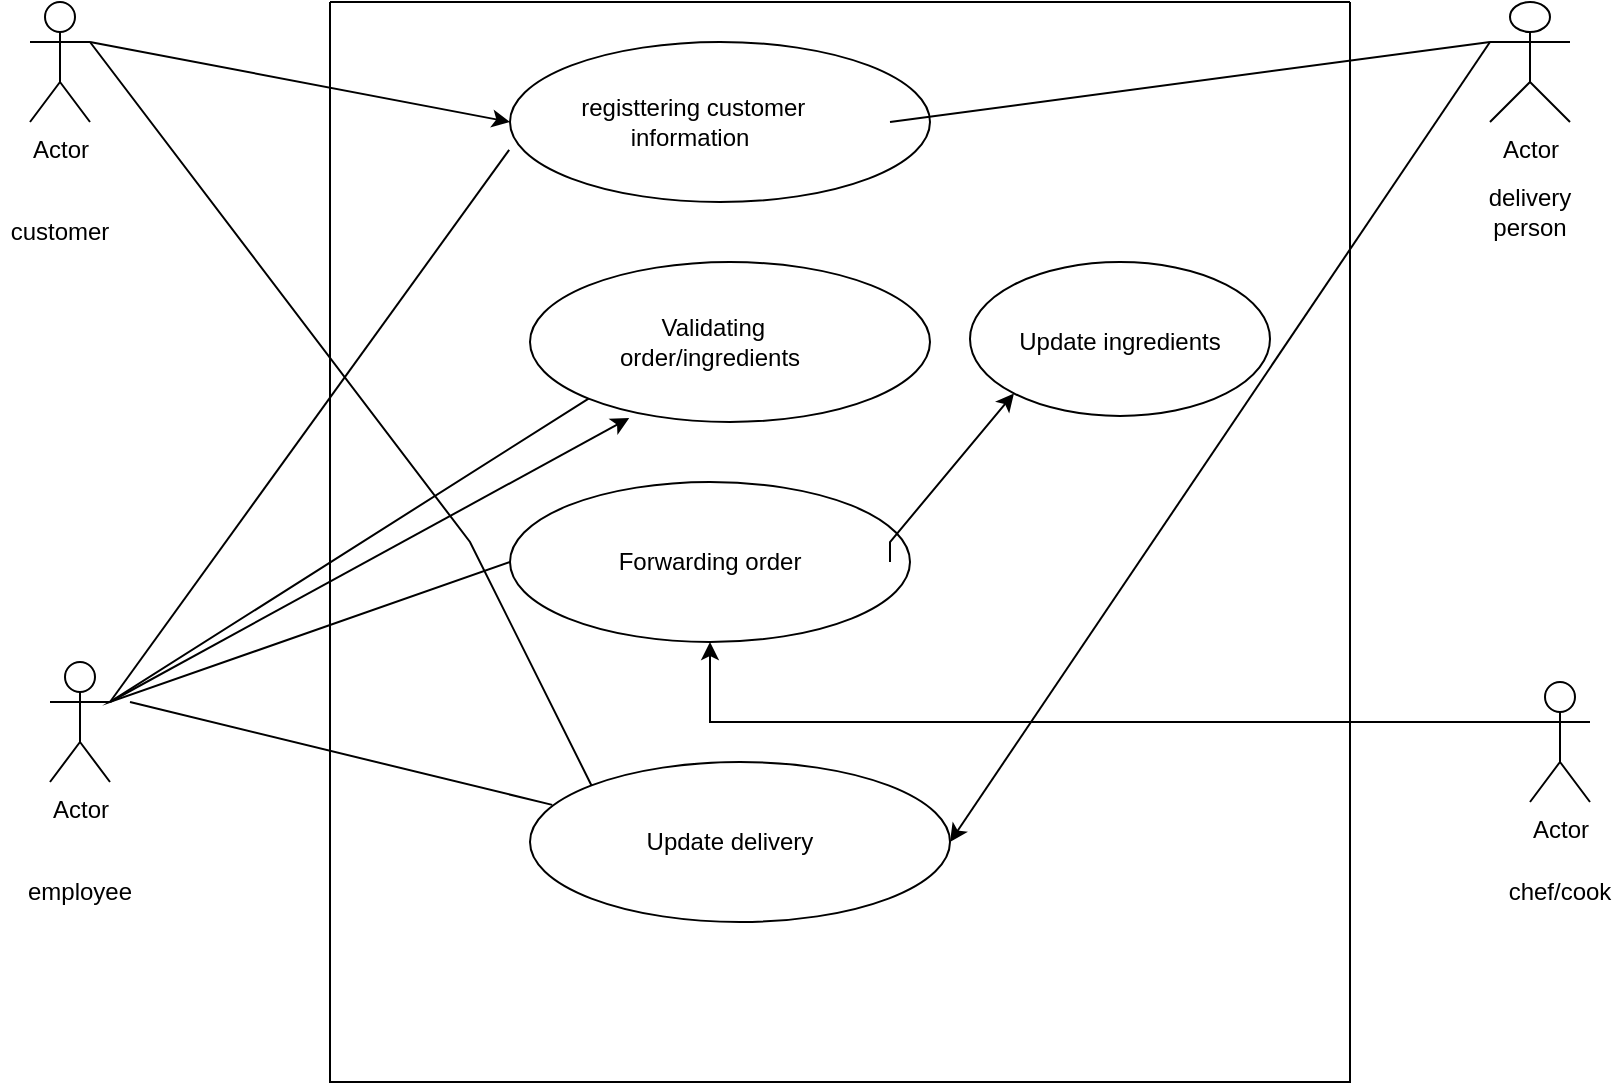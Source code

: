 <mxfile version="22.1.17" type="github" pages="4">
  <diagram name="Page-1" id="cNQc7o1E2cWI9WpQ8DWR">
    <mxGraphModel dx="786" dy="471" grid="1" gridSize="10" guides="1" tooltips="1" connect="1" arrows="1" fold="1" page="1" pageScale="1" pageWidth="850" pageHeight="1100" math="0" shadow="0">
      <root>
        <mxCell id="0" />
        <mxCell id="1" parent="0" />
        <mxCell id="DRkKu5UwzhI7FsZmvqW0-1" value="" style="swimlane;startSize=0;" parent="1" vertex="1">
          <mxGeometry x="170" y="30" width="510" height="540" as="geometry" />
        </mxCell>
        <mxCell id="DRkKu5UwzhI7FsZmvqW0-2" value="" style="ellipse;whiteSpace=wrap;html=1;" parent="DRkKu5UwzhI7FsZmvqW0-1" vertex="1">
          <mxGeometry x="90" y="20" width="210" height="80" as="geometry" />
        </mxCell>
        <mxCell id="DRkKu5UwzhI7FsZmvqW0-3" value="" style="ellipse;whiteSpace=wrap;html=1;" parent="DRkKu5UwzhI7FsZmvqW0-1" vertex="1">
          <mxGeometry x="100" y="130" width="200" height="80" as="geometry" />
        </mxCell>
        <mxCell id="DRkKu5UwzhI7FsZmvqW0-4" value="" style="ellipse;whiteSpace=wrap;html=1;" parent="DRkKu5UwzhI7FsZmvqW0-1" vertex="1">
          <mxGeometry x="90" y="240" width="200" height="80" as="geometry" />
        </mxCell>
        <mxCell id="DRkKu5UwzhI7FsZmvqW0-5" value="" style="ellipse;whiteSpace=wrap;html=1;" parent="DRkKu5UwzhI7FsZmvqW0-1" vertex="1">
          <mxGeometry x="320" y="130" width="150" height="77" as="geometry" />
        </mxCell>
        <mxCell id="DRkKu5UwzhI7FsZmvqW0-6" value="" style="ellipse;whiteSpace=wrap;html=1;" parent="DRkKu5UwzhI7FsZmvqW0-1" vertex="1">
          <mxGeometry x="100" y="380" width="210" height="80" as="geometry" />
        </mxCell>
        <mxCell id="DRkKu5UwzhI7FsZmvqW0-7" value="&amp;nbsp;registtering customer information" style="text;html=1;strokeColor=none;fillColor=none;align=center;verticalAlign=middle;whiteSpace=wrap;rounded=0;" parent="DRkKu5UwzhI7FsZmvqW0-1" vertex="1">
          <mxGeometry x="100" y="45" width="160" height="30" as="geometry" />
        </mxCell>
        <mxCell id="DRkKu5UwzhI7FsZmvqW0-8" value="&amp;nbsp;Validating order/ingredients" style="text;html=1;strokeColor=none;fillColor=none;align=center;verticalAlign=middle;whiteSpace=wrap;rounded=0;" parent="DRkKu5UwzhI7FsZmvqW0-1" vertex="1">
          <mxGeometry x="115" y="155" width="150" height="30" as="geometry" />
        </mxCell>
        <mxCell id="DRkKu5UwzhI7FsZmvqW0-9" value="Forwarding order" style="text;html=1;strokeColor=none;fillColor=none;align=center;verticalAlign=middle;whiteSpace=wrap;rounded=0;" parent="DRkKu5UwzhI7FsZmvqW0-1" vertex="1">
          <mxGeometry x="110" y="265" width="160" height="30" as="geometry" />
        </mxCell>
        <mxCell id="DRkKu5UwzhI7FsZmvqW0-10" value="Update ingredients" style="text;html=1;strokeColor=none;fillColor=none;align=center;verticalAlign=middle;whiteSpace=wrap;rounded=0;" parent="DRkKu5UwzhI7FsZmvqW0-1" vertex="1">
          <mxGeometry x="320" y="154.5" width="150" height="30" as="geometry" />
        </mxCell>
        <mxCell id="DRkKu5UwzhI7FsZmvqW0-12" value="Update delivery" style="text;html=1;strokeColor=none;fillColor=none;align=center;verticalAlign=middle;whiteSpace=wrap;rounded=0;" parent="DRkKu5UwzhI7FsZmvqW0-1" vertex="1">
          <mxGeometry x="135" y="405" width="130" height="30" as="geometry" />
        </mxCell>
        <mxCell id="5Ie6ltVPqmOEVLaMCUpy-7" value="" style="endArrow=none;html=1;rounded=0;entryX=0;entryY=0.5;entryDx=0;entryDy=0;exitX=0;exitY=1;exitDx=0;exitDy=0;" parent="DRkKu5UwzhI7FsZmvqW0-1" source="DRkKu5UwzhI7FsZmvqW0-3" target="DRkKu5UwzhI7FsZmvqW0-4" edge="1">
          <mxGeometry width="50" height="50" relative="1" as="geometry">
            <mxPoint x="80" y="270" as="sourcePoint" />
            <mxPoint x="90" y="270" as="targetPoint" />
            <Array as="points">
              <mxPoint x="-110" y="350" />
            </Array>
          </mxGeometry>
        </mxCell>
        <mxCell id="DRkKu5UwzhI7FsZmvqW0-11" value="delivery person" style="text;html=1;strokeColor=none;fillColor=none;align=center;verticalAlign=middle;whiteSpace=wrap;rounded=0;" parent="1" vertex="1">
          <mxGeometry x="740" y="120" width="60" height="30" as="geometry" />
        </mxCell>
        <mxCell id="DRkKu5UwzhI7FsZmvqW0-13" value="Actor" style="shape=umlActor;verticalLabelPosition=bottom;verticalAlign=top;html=1;outlineConnect=0;" parent="1" vertex="1">
          <mxGeometry x="20" y="30" width="30" height="60" as="geometry" />
        </mxCell>
        <mxCell id="DRkKu5UwzhI7FsZmvqW0-14" value="Actor" style="shape=umlActor;verticalLabelPosition=bottom;verticalAlign=top;html=1;outlineConnect=0;" parent="1" vertex="1">
          <mxGeometry x="750" y="30" width="40" height="60" as="geometry" />
        </mxCell>
        <mxCell id="5Ie6ltVPqmOEVLaMCUpy-5" style="edgeStyle=orthogonalEdgeStyle;rounded=0;orthogonalLoop=1;jettySize=auto;html=1;exitX=1;exitY=0.333;exitDx=0;exitDy=0;exitPerimeter=0;" parent="1" source="DRkKu5UwzhI7FsZmvqW0-15" edge="1">
          <mxGeometry relative="1" as="geometry">
            <mxPoint x="60" y="380" as="targetPoint" />
          </mxGeometry>
        </mxCell>
        <mxCell id="DRkKu5UwzhI7FsZmvqW0-15" value="Actor" style="shape=umlActor;verticalLabelPosition=bottom;verticalAlign=top;html=1;outlineConnect=0;" parent="1" vertex="1">
          <mxGeometry x="30" y="360" width="30" height="60" as="geometry" />
        </mxCell>
        <mxCell id="5Ie6ltVPqmOEVLaMCUpy-2" style="edgeStyle=orthogonalEdgeStyle;rounded=0;orthogonalLoop=1;jettySize=auto;html=1;exitX=0;exitY=0.333;exitDx=0;exitDy=0;exitPerimeter=0;" parent="1" source="DRkKu5UwzhI7FsZmvqW0-16" target="DRkKu5UwzhI7FsZmvqW0-4" edge="1">
          <mxGeometry relative="1" as="geometry" />
        </mxCell>
        <mxCell id="DRkKu5UwzhI7FsZmvqW0-16" value="Actor" style="shape=umlActor;verticalLabelPosition=bottom;verticalAlign=top;html=1;outlineConnect=0;" parent="1" vertex="1">
          <mxGeometry x="770" y="370" width="30" height="60" as="geometry" />
        </mxCell>
        <mxCell id="DRkKu5UwzhI7FsZmvqW0-18" value="customer" style="text;html=1;strokeColor=none;fillColor=none;align=center;verticalAlign=middle;whiteSpace=wrap;rounded=0;" parent="1" vertex="1">
          <mxGeometry x="5" y="130" width="60" height="30" as="geometry" />
        </mxCell>
        <mxCell id="DRkKu5UwzhI7FsZmvqW0-19" value="employee" style="text;html=1;strokeColor=none;fillColor=none;align=center;verticalAlign=middle;whiteSpace=wrap;rounded=0;" parent="1" vertex="1">
          <mxGeometry x="15" y="460" width="60" height="30" as="geometry" />
        </mxCell>
        <mxCell id="DRkKu5UwzhI7FsZmvqW0-20" value="chef/cook" style="text;html=1;strokeColor=none;fillColor=none;align=center;verticalAlign=middle;whiteSpace=wrap;rounded=0;" parent="1" vertex="1">
          <mxGeometry x="755" y="460" width="60" height="30" as="geometry" />
        </mxCell>
        <mxCell id="DRkKu5UwzhI7FsZmvqW0-26" value="" style="endArrow=classic;html=1;rounded=0;entryX=0;entryY=1;entryDx=0;entryDy=0;" parent="1" target="DRkKu5UwzhI7FsZmvqW0-5" edge="1">
          <mxGeometry width="50" height="50" relative="1" as="geometry">
            <mxPoint x="450" y="310" as="sourcePoint" />
            <mxPoint x="500" y="260" as="targetPoint" />
            <Array as="points">
              <mxPoint x="450" y="300" />
            </Array>
          </mxGeometry>
        </mxCell>
        <mxCell id="DRkKu5UwzhI7FsZmvqW0-29" value="" style="endArrow=classic;html=1;rounded=0;exitX=1;exitY=0.333;exitDx=0;exitDy=0;exitPerimeter=0;entryX=0;entryY=0.5;entryDx=0;entryDy=0;" parent="1" source="DRkKu5UwzhI7FsZmvqW0-13" target="DRkKu5UwzhI7FsZmvqW0-2" edge="1">
          <mxGeometry width="50" height="50" relative="1" as="geometry">
            <mxPoint x="450" y="310" as="sourcePoint" />
            <mxPoint x="500" y="260" as="targetPoint" />
          </mxGeometry>
        </mxCell>
        <mxCell id="DRkKu5UwzhI7FsZmvqW0-31" value="" style="endArrow=none;html=1;rounded=0;entryX=-0.002;entryY=0.674;entryDx=0;entryDy=0;entryPerimeter=0;" parent="1" target="DRkKu5UwzhI7FsZmvqW0-2" edge="1">
          <mxGeometry width="50" height="50" relative="1" as="geometry">
            <mxPoint x="60" y="380" as="sourcePoint" />
            <mxPoint x="500" y="260" as="targetPoint" />
          </mxGeometry>
        </mxCell>
        <mxCell id="5Ie6ltVPqmOEVLaMCUpy-8" value="" style="endArrow=classic;html=1;rounded=0;entryX=0.248;entryY=0.975;entryDx=0;entryDy=0;entryPerimeter=0;" parent="1" target="DRkKu5UwzhI7FsZmvqW0-3" edge="1">
          <mxGeometry width="50" height="50" relative="1" as="geometry">
            <mxPoint x="60" y="380" as="sourcePoint" />
            <mxPoint x="340" y="270" as="targetPoint" />
          </mxGeometry>
        </mxCell>
        <mxCell id="5Ie6ltVPqmOEVLaMCUpy-12" value="" style="endArrow=classic;html=1;rounded=0;exitX=0;exitY=0.333;exitDx=0;exitDy=0;exitPerimeter=0;entryX=1;entryY=0.5;entryDx=0;entryDy=0;" parent="1" source="DRkKu5UwzhI7FsZmvqW0-14" target="DRkKu5UwzhI7FsZmvqW0-6" edge="1">
          <mxGeometry width="50" height="50" relative="1" as="geometry">
            <mxPoint x="360" y="350" as="sourcePoint" />
            <mxPoint x="410" y="300" as="targetPoint" />
          </mxGeometry>
        </mxCell>
        <mxCell id="5Ie6ltVPqmOEVLaMCUpy-15" value="" style="endArrow=none;html=1;rounded=0;entryX=0;entryY=0;entryDx=0;entryDy=0;" parent="1" target="DRkKu5UwzhI7FsZmvqW0-6" edge="1">
          <mxGeometry width="50" height="50" relative="1" as="geometry">
            <mxPoint x="50" y="50" as="sourcePoint" />
            <mxPoint x="290" y="350" as="targetPoint" />
            <Array as="points">
              <mxPoint x="240" y="300" />
            </Array>
          </mxGeometry>
        </mxCell>
        <mxCell id="5Ie6ltVPqmOEVLaMCUpy-16" value="" style="endArrow=none;html=1;rounded=0;entryX=0.053;entryY=0.268;entryDx=0;entryDy=0;entryPerimeter=0;" parent="1" target="DRkKu5UwzhI7FsZmvqW0-6" edge="1">
          <mxGeometry width="50" height="50" relative="1" as="geometry">
            <mxPoint x="70" y="380" as="sourcePoint" />
            <mxPoint x="420" y="280" as="targetPoint" />
          </mxGeometry>
        </mxCell>
        <mxCell id="5Ie6ltVPqmOEVLaMCUpy-18" value="" style="endArrow=none;html=1;rounded=0;" parent="1" edge="1">
          <mxGeometry width="50" height="50" relative="1" as="geometry">
            <mxPoint x="450" y="90" as="sourcePoint" />
            <mxPoint x="750" y="50" as="targetPoint" />
          </mxGeometry>
        </mxCell>
      </root>
    </mxGraphModel>
  </diagram>
  <diagram id="HqV-jibO_heSE3Om_2qh" name="Page-2">
    <mxGraphModel dx="1123" dy="673" grid="1" gridSize="10" guides="1" tooltips="1" connect="1" arrows="1" fold="1" page="1" pageScale="1" pageWidth="850" pageHeight="1100" math="0" shadow="0">
      <root>
        <mxCell id="0" />
        <mxCell id="1" parent="0" />
        <mxCell id="csCXx3PZ7zAAMiBS49Ws-1" value="" style="ellipse;whiteSpace=wrap;html=1;" parent="1" vertex="1">
          <mxGeometry x="310" y="170" width="170" height="80" as="geometry" />
        </mxCell>
        <mxCell id="csCXx3PZ7zAAMiBS49Ws-2" value="" style="ellipse;whiteSpace=wrap;html=1;" parent="1" vertex="1">
          <mxGeometry x="425" y="60" width="115" height="80" as="geometry" />
        </mxCell>
        <mxCell id="csCXx3PZ7zAAMiBS49Ws-3" value="" style="ellipse;whiteSpace=wrap;html=1;" parent="1" vertex="1">
          <mxGeometry x="310" y="290" width="190" height="80" as="geometry" />
        </mxCell>
        <mxCell id="csCXx3PZ7zAAMiBS49Ws-4" value="" style="ellipse;whiteSpace=wrap;html=1;" parent="1" vertex="1">
          <mxGeometry x="320" y="400" width="190" height="90" as="geometry" />
        </mxCell>
        <mxCell id="csCXx3PZ7zAAMiBS49Ws-7" value="" style="whiteSpace=wrap;html=1;aspect=fixed;" parent="1" vertex="1">
          <mxGeometry x="440" y="430" as="geometry" />
        </mxCell>
        <mxCell id="csCXx3PZ7zAAMiBS49Ws-9" value="order placement system" style="text;html=1;strokeColor=none;fillColor=none;align=center;verticalAlign=middle;whiteSpace=wrap;rounded=0;" parent="1" vertex="1">
          <mxGeometry x="330" y="200" width="130" height="30" as="geometry" />
        </mxCell>
        <mxCell id="csCXx3PZ7zAAMiBS49Ws-10" value="log in/sign in app" style="text;html=1;strokeColor=none;fillColor=none;align=center;verticalAlign=middle;whiteSpace=wrap;rounded=0;" parent="1" vertex="1">
          <mxGeometry x="430" y="85" width="100" height="30" as="geometry" />
        </mxCell>
        <mxCell id="csCXx3PZ7zAAMiBS49Ws-11" style="edgeStyle=orthogonalEdgeStyle;rounded=0;orthogonalLoop=1;jettySize=auto;html=1;exitX=1;exitY=0;exitDx=0;exitDy=0;entryX=0.414;entryY=0.992;entryDx=0;entryDy=0;entryPerimeter=0;" parent="1" source="csCXx3PZ7zAAMiBS49Ws-1" target="csCXx3PZ7zAAMiBS49Ws-2" edge="1">
          <mxGeometry relative="1" as="geometry" />
        </mxCell>
        <mxCell id="csCXx3PZ7zAAMiBS49Ws-13" value="time stamp for order placed" style="text;html=1;strokeColor=none;fillColor=none;align=center;verticalAlign=middle;whiteSpace=wrap;rounded=0;" parent="1" vertex="1">
          <mxGeometry x="345" y="430" width="140" height="30" as="geometry" />
        </mxCell>
        <mxCell id="csCXx3PZ7zAAMiBS49Ws-15" value="" style="ellipse;whiteSpace=wrap;html=1;" parent="1" vertex="1">
          <mxGeometry x="305" y="580" width="200" height="80" as="geometry" />
        </mxCell>
        <mxCell id="csCXx3PZ7zAAMiBS49Ws-16" value="payment" style="text;html=1;strokeColor=none;fillColor=none;align=center;verticalAlign=middle;whiteSpace=wrap;rounded=0;" parent="1" vertex="1">
          <mxGeometry x="350" y="607.5" width="110" height="25" as="geometry" />
        </mxCell>
        <mxCell id="csCXx3PZ7zAAMiBS49Ws-17" value="Actor" style="shape=umlActor;verticalLabelPosition=bottom;verticalAlign=top;html=1;outlineConnect=0;" parent="1" vertex="1">
          <mxGeometry x="740" y="320" width="30" height="60" as="geometry" />
        </mxCell>
        <mxCell id="csCXx3PZ7zAAMiBS49Ws-19" value="Actor" style="shape=umlActor;verticalLabelPosition=bottom;verticalAlign=top;html=1;outlineConnect=0;" parent="1" vertex="1">
          <mxGeometry x="30" y="85" width="40" height="60" as="geometry" />
        </mxCell>
        <mxCell id="h1RALco0iQRhLlhwGJZH-1" value="" style="endArrow=none;html=1;rounded=0;" edge="1" parent="1">
          <mxGeometry width="50" height="50" relative="1" as="geometry">
            <mxPoint x="200" y="40" as="sourcePoint" />
            <mxPoint x="600" y="40" as="targetPoint" />
            <Array as="points" />
          </mxGeometry>
        </mxCell>
        <mxCell id="h1RALco0iQRhLlhwGJZH-2" value="" style="endArrow=none;html=1;rounded=0;" edge="1" parent="1">
          <mxGeometry width="50" height="50" relative="1" as="geometry">
            <mxPoint x="200" y="680" as="sourcePoint" />
            <mxPoint x="200" y="40" as="targetPoint" />
            <Array as="points">
              <mxPoint x="200" y="370" />
            </Array>
          </mxGeometry>
        </mxCell>
        <mxCell id="h1RALco0iQRhLlhwGJZH-4" value="" style="endArrow=none;html=1;rounded=0;" edge="1" parent="1">
          <mxGeometry width="50" height="50" relative="1" as="geometry">
            <mxPoint x="600" y="680" as="sourcePoint" />
            <mxPoint x="600" y="40" as="targetPoint" />
          </mxGeometry>
        </mxCell>
        <mxCell id="h1RALco0iQRhLlhwGJZH-6" value="" style="endArrow=none;html=1;rounded=0;" edge="1" parent="1">
          <mxGeometry width="50" height="50" relative="1" as="geometry">
            <mxPoint x="200" y="680" as="sourcePoint" />
            <mxPoint x="600" y="680" as="targetPoint" />
          </mxGeometry>
        </mxCell>
        <mxCell id="h1RALco0iQRhLlhwGJZH-8" value="" style="endArrow=classic;html=1;rounded=0;exitX=1;exitY=0.333;exitDx=0;exitDy=0;exitPerimeter=0;" edge="1" parent="1" source="csCXx3PZ7zAAMiBS49Ws-19" target="csCXx3PZ7zAAMiBS49Ws-1">
          <mxGeometry width="50" height="50" relative="1" as="geometry">
            <mxPoint x="350" y="410" as="sourcePoint" />
            <mxPoint x="400" y="360" as="targetPoint" />
          </mxGeometry>
        </mxCell>
        <mxCell id="h1RALco0iQRhLlhwGJZH-9" value="customer" style="text;html=1;strokeColor=none;fillColor=none;align=center;verticalAlign=middle;whiteSpace=wrap;rounded=0;" vertex="1" parent="1">
          <mxGeometry x="10" y="170" width="90" height="30" as="geometry" />
        </mxCell>
        <mxCell id="h1RALco0iQRhLlhwGJZH-11" value="" style="endArrow=classic;html=1;rounded=0;exitX=1;exitY=0.333;exitDx=0;exitDy=0;exitPerimeter=0;entryX=0;entryY=0.5;entryDx=0;entryDy=0;" edge="1" parent="1" source="csCXx3PZ7zAAMiBS49Ws-19" target="csCXx3PZ7zAAMiBS49Ws-3">
          <mxGeometry width="50" height="50" relative="1" as="geometry">
            <mxPoint x="350" y="410" as="sourcePoint" />
            <mxPoint x="400" y="360" as="targetPoint" />
          </mxGeometry>
        </mxCell>
        <mxCell id="h1RALco0iQRhLlhwGJZH-12" value="chef/cook" style="text;html=1;strokeColor=none;fillColor=none;align=center;verticalAlign=middle;whiteSpace=wrap;rounded=0;" vertex="1" parent="1">
          <mxGeometry x="695" y="400" width="120" height="30" as="geometry" />
        </mxCell>
        <mxCell id="h1RALco0iQRhLlhwGJZH-13" value="Actor" style="shape=umlActor;verticalLabelPosition=bottom;verticalAlign=top;html=1;outlineConnect=0;" vertex="1" parent="1">
          <mxGeometry x="40" y="520" width="30" height="60" as="geometry" />
        </mxCell>
        <mxCell id="h1RALco0iQRhLlhwGJZH-14" value="employee" style="text;html=1;strokeColor=none;fillColor=none;align=center;verticalAlign=middle;whiteSpace=wrap;rounded=0;" vertex="1" parent="1">
          <mxGeometry y="600" width="110" height="30" as="geometry" />
        </mxCell>
        <mxCell id="h1RALco0iQRhLlhwGJZH-17" value="" style="endArrow=none;html=1;rounded=0;exitX=1;exitY=0.333;exitDx=0;exitDy=0;exitPerimeter=0;entryX=0;entryY=1;entryDx=0;entryDy=0;" edge="1" parent="1" source="h1RALco0iQRhLlhwGJZH-13" target="csCXx3PZ7zAAMiBS49Ws-3">
          <mxGeometry width="50" height="50" relative="1" as="geometry">
            <mxPoint x="350" y="420" as="sourcePoint" />
            <mxPoint x="340" y="400" as="targetPoint" />
          </mxGeometry>
        </mxCell>
        <mxCell id="h1RALco0iQRhLlhwGJZH-19" value="" style="endArrow=classic;html=1;rounded=0;exitX=1;exitY=0.333;exitDx=0;exitDy=0;exitPerimeter=0;entryX=0.066;entryY=0.813;entryDx=0;entryDy=0;entryPerimeter=0;" edge="1" parent="1" source="h1RALco0iQRhLlhwGJZH-13" target="csCXx3PZ7zAAMiBS49Ws-4">
          <mxGeometry width="50" height="50" relative="1" as="geometry">
            <mxPoint x="70" y="540" as="sourcePoint" />
            <mxPoint x="240" y="490" as="targetPoint" />
            <Array as="points">
              <mxPoint x="250" y="540" />
            </Array>
          </mxGeometry>
        </mxCell>
        <mxCell id="csCXx3PZ7zAAMiBS49Ws-12" value="order customization" style="text;html=1;strokeColor=none;fillColor=none;align=center;verticalAlign=middle;whiteSpace=wrap;rounded=0;" parent="1" vertex="1">
          <mxGeometry x="345" y="320" width="130" height="30" as="geometry" />
        </mxCell>
        <mxCell id="h1RALco0iQRhLlhwGJZH-20" value="" style="endArrow=none;html=1;rounded=0;entryX=0;entryY=0.5;entryDx=0;entryDy=0;" edge="1" parent="1" target="csCXx3PZ7zAAMiBS49Ws-4">
          <mxGeometry width="50" height="50" relative="1" as="geometry">
            <mxPoint x="80" y="120" as="sourcePoint" />
            <mxPoint x="300" y="430" as="targetPoint" />
          </mxGeometry>
        </mxCell>
        <mxCell id="h1RALco0iQRhLlhwGJZH-21" value="" style="ellipse;whiteSpace=wrap;html=1;" vertex="1" parent="1">
          <mxGeometry x="390" y="500" width="180" height="80" as="geometry" />
        </mxCell>
        <mxCell id="h1RALco0iQRhLlhwGJZH-24" value="time stamp fotr odered out" style="text;html=1;strokeColor=none;fillColor=none;align=center;verticalAlign=middle;whiteSpace=wrap;rounded=0;" vertex="1" parent="1">
          <mxGeometry x="430" y="525" width="120" height="30" as="geometry" />
        </mxCell>
        <mxCell id="h1RALco0iQRhLlhwGJZH-25" value="" style="endArrow=none;html=1;rounded=0;entryX=0;entryY=0.333;entryDx=0;entryDy=0;entryPerimeter=0;" edge="1" parent="1" source="csCXx3PZ7zAAMiBS49Ws-3" target="csCXx3PZ7zAAMiBS49Ws-17">
          <mxGeometry width="50" height="50" relative="1" as="geometry">
            <mxPoint x="350" y="420" as="sourcePoint" />
            <mxPoint x="400" y="370" as="targetPoint" />
          </mxGeometry>
        </mxCell>
        <mxCell id="h1RALco0iQRhLlhwGJZH-26" value="" style="endArrow=classic;html=1;rounded=0;" edge="1" parent="1" target="h1RALco0iQRhLlhwGJZH-21">
          <mxGeometry width="50" height="50" relative="1" as="geometry">
            <mxPoint x="740" y="340" as="sourcePoint" />
            <mxPoint x="400" y="370" as="targetPoint" />
          </mxGeometry>
        </mxCell>
        <mxCell id="h1RALco0iQRhLlhwGJZH-27" value="" style="endArrow=classic;html=1;rounded=0;exitX=1;exitY=0.333;exitDx=0;exitDy=0;exitPerimeter=0;entryX=0;entryY=0;entryDx=0;entryDy=0;" edge="1" parent="1" source="csCXx3PZ7zAAMiBS49Ws-19" target="csCXx3PZ7zAAMiBS49Ws-15">
          <mxGeometry width="50" height="50" relative="1" as="geometry">
            <mxPoint x="350" y="420" as="sourcePoint" />
            <mxPoint x="400" y="370" as="targetPoint" />
          </mxGeometry>
        </mxCell>
        <mxCell id="h1RALco0iQRhLlhwGJZH-29" value="" style="endArrow=none;html=1;rounded=0;entryX=0;entryY=0.5;entryDx=0;entryDy=0;" edge="1" parent="1" target="csCXx3PZ7zAAMiBS49Ws-15">
          <mxGeometry width="50" height="50" relative="1" as="geometry">
            <mxPoint x="80" y="540" as="sourcePoint" />
            <mxPoint x="400" y="370" as="targetPoint" />
          </mxGeometry>
        </mxCell>
        <mxCell id="h1RALco0iQRhLlhwGJZH-31" value="Spicy laphing and keema corner" style="text;html=1;strokeColor=none;fillColor=none;align=center;verticalAlign=middle;whiteSpace=wrap;rounded=0;" vertex="1" parent="1">
          <mxGeometry x="320" y="730" width="180" height="30" as="geometry" />
        </mxCell>
      </root>
    </mxGraphModel>
  </diagram>
  <diagram id="dly3tOuy_jvbepZWqNOp" name="Page-3">
    <mxGraphModel dx="1209" dy="725" grid="1" gridSize="10" guides="1" tooltips="1" connect="1" arrows="1" fold="1" page="1" pageScale="1" pageWidth="850" pageHeight="1100" math="0" shadow="0">
      <root>
        <mxCell id="0" />
        <mxCell id="1" parent="0" />
        <mxCell id="_M0Y-ldIPqWsVz6qi3fV-6" value="" style="whiteSpace=wrap;html=1;aspect=fixed;" vertex="1" parent="1">
          <mxGeometry x="40" y="90" width="740" height="740" as="geometry" />
        </mxCell>
        <mxCell id="6QjCzMOpTouMiCQVEsVp-1" value="" style="ellipse;whiteSpace=wrap;html=1;" vertex="1" parent="1">
          <mxGeometry x="280" y="100" width="270" height="80" as="geometry" />
        </mxCell>
        <mxCell id="mJb9sySLVyOarC_zPBXS-2" value="" style="ellipse;whiteSpace=wrap;html=1;" vertex="1" parent="1">
          <mxGeometry x="280" y="200" width="270" height="80" as="geometry" />
        </mxCell>
        <mxCell id="mJb9sySLVyOarC_zPBXS-3" value="" style="ellipse;whiteSpace=wrap;html=1;" vertex="1" parent="1">
          <mxGeometry x="290" y="300" width="240" height="80" as="geometry" />
        </mxCell>
        <mxCell id="mJb9sySLVyOarC_zPBXS-4" value="" style="ellipse;whiteSpace=wrap;html=1;" vertex="1" parent="1">
          <mxGeometry x="300" y="400" width="220" height="80" as="geometry" />
        </mxCell>
        <mxCell id="mJb9sySLVyOarC_zPBXS-6" value="" style="ellipse;whiteSpace=wrap;html=1;" vertex="1" parent="1">
          <mxGeometry x="340" y="510" width="190" height="80" as="geometry" />
        </mxCell>
        <mxCell id="mJb9sySLVyOarC_zPBXS-7" value="" style="ellipse;whiteSpace=wrap;html=1;" vertex="1" parent="1">
          <mxGeometry x="332.5" y="630" width="205" height="80" as="geometry" />
        </mxCell>
        <mxCell id="mJb9sySLVyOarC_zPBXS-8" value="" style="ellipse;whiteSpace=wrap;html=1;" vertex="1" parent="1">
          <mxGeometry x="340" y="730" width="190" height="80" as="geometry" />
        </mxCell>
        <mxCell id="mJb9sySLVyOarC_zPBXS-10" value="forward patient information" style="text;html=1;strokeColor=none;fillColor=none;align=center;verticalAlign=middle;whiteSpace=wrap;rounded=0;" vertex="1" parent="1">
          <mxGeometry x="320" y="225" width="180" height="30" as="geometry" />
        </mxCell>
        <mxCell id="mJb9sySLVyOarC_zPBXS-11" style="edgeStyle=orthogonalEdgeStyle;rounded=0;orthogonalLoop=1;jettySize=auto;html=1;exitX=0.5;exitY=1;exitDx=0;exitDy=0;" edge="1" parent="1">
          <mxGeometry relative="1" as="geometry">
            <mxPoint x="405.0" y="160" as="sourcePoint" />
            <mxPoint x="405.0" y="160" as="targetPoint" />
          </mxGeometry>
        </mxCell>
        <mxCell id="mJb9sySLVyOarC_zPBXS-12" value="registering patients personal information" style="text;html=1;strokeColor=none;fillColor=none;align=center;verticalAlign=middle;whiteSpace=wrap;rounded=0;" vertex="1" parent="1">
          <mxGeometry x="325" y="125" width="170" height="25" as="geometry" />
        </mxCell>
        <mxCell id="mJb9sySLVyOarC_zPBXS-13" value="diagnosing and treating patients" style="text;html=1;strokeColor=none;fillColor=none;align=center;verticalAlign=middle;whiteSpace=wrap;rounded=0;" vertex="1" parent="1">
          <mxGeometry x="310" y="320" width="190" height="40" as="geometry" />
        </mxCell>
        <mxCell id="mJb9sySLVyOarC_zPBXS-14" value="Text" style="text;html=1;strokeColor=none;fillColor=none;align=center;verticalAlign=middle;whiteSpace=wrap;rounded=0;" vertex="1" parent="1">
          <mxGeometry x="380" y="425" width="60" height="30" as="geometry" />
        </mxCell>
      </root>
    </mxGraphModel>
  </diagram>
  <diagram id="5DigjcoZf50v3mlmzVwx" name="Page-4">
    <mxGraphModel dx="786" dy="471" grid="1" gridSize="10" guides="1" tooltips="1" connect="1" arrows="1" fold="1" page="1" pageScale="1" pageWidth="850" pageHeight="1100" math="0" shadow="0">
      <root>
        <mxCell id="0" />
        <mxCell id="1" parent="0" />
        <mxCell id="hjJr5Ju-VA4UKFcvlI2g-16" value="customer" style="shape=table;startSize=30;container=1;collapsible=1;childLayout=tableLayout;fixedRows=1;rowLines=0;fontStyle=1;align=center;resizeLast=1;html=1;" parent="1" vertex="1">
          <mxGeometry x="85" y="120" width="180" height="150" as="geometry" />
        </mxCell>
        <mxCell id="hjJr5Ju-VA4UKFcvlI2g-17" value="" style="shape=tableRow;horizontal=0;startSize=0;swimlaneHead=0;swimlaneBody=0;fillColor=none;collapsible=0;dropTarget=0;points=[[0,0.5],[1,0.5]];portConstraint=eastwest;top=0;left=0;right=0;bottom=1;" parent="hjJr5Ju-VA4UKFcvlI2g-16" vertex="1">
          <mxGeometry y="30" width="180" height="30" as="geometry" />
        </mxCell>
        <mxCell id="hjJr5Ju-VA4UKFcvlI2g-18" value="&amp;nbsp;pk" style="shape=partialRectangle;connectable=0;fillColor=none;top=0;left=0;bottom=0;right=0;fontStyle=1;overflow=hidden;whiteSpace=wrap;html=1;" parent="hjJr5Ju-VA4UKFcvlI2g-17" vertex="1">
          <mxGeometry width="30" height="30" as="geometry">
            <mxRectangle width="30" height="30" as="alternateBounds" />
          </mxGeometry>
        </mxCell>
        <mxCell id="hjJr5Ju-VA4UKFcvlI2g-19" value="&amp;nbsp;Cid" style="shape=partialRectangle;connectable=0;fillColor=none;top=0;left=0;bottom=0;right=0;align=left;spacingLeft=6;fontStyle=5;overflow=hidden;whiteSpace=wrap;html=1;" parent="hjJr5Ju-VA4UKFcvlI2g-17" vertex="1">
          <mxGeometry x="30" width="150" height="30" as="geometry">
            <mxRectangle width="150" height="30" as="alternateBounds" />
          </mxGeometry>
        </mxCell>
        <mxCell id="hjJr5Ju-VA4UKFcvlI2g-20" value="" style="shape=tableRow;horizontal=0;startSize=0;swimlaneHead=0;swimlaneBody=0;fillColor=none;collapsible=0;dropTarget=0;points=[[0,0.5],[1,0.5]];portConstraint=eastwest;top=0;left=0;right=0;bottom=0;" parent="hjJr5Ju-VA4UKFcvlI2g-16" vertex="1">
          <mxGeometry y="60" width="180" height="30" as="geometry" />
        </mxCell>
        <mxCell id="hjJr5Ju-VA4UKFcvlI2g-21" value="1" style="shape=partialRectangle;connectable=0;fillColor=none;top=0;left=0;bottom=0;right=0;editable=1;overflow=hidden;whiteSpace=wrap;html=1;" parent="hjJr5Ju-VA4UKFcvlI2g-20" vertex="1">
          <mxGeometry width="30" height="30" as="geometry">
            <mxRectangle width="30" height="30" as="alternateBounds" />
          </mxGeometry>
        </mxCell>
        <mxCell id="hjJr5Ju-VA4UKFcvlI2g-22" value="name" style="shape=partialRectangle;connectable=0;fillColor=none;top=0;left=0;bottom=0;right=0;align=left;spacingLeft=6;overflow=hidden;whiteSpace=wrap;html=1;" parent="hjJr5Ju-VA4UKFcvlI2g-20" vertex="1">
          <mxGeometry x="30" width="150" height="30" as="geometry">
            <mxRectangle width="150" height="30" as="alternateBounds" />
          </mxGeometry>
        </mxCell>
        <mxCell id="hjJr5Ju-VA4UKFcvlI2g-23" value="" style="shape=tableRow;horizontal=0;startSize=0;swimlaneHead=0;swimlaneBody=0;fillColor=none;collapsible=0;dropTarget=0;points=[[0,0.5],[1,0.5]];portConstraint=eastwest;top=0;left=0;right=0;bottom=0;" parent="hjJr5Ju-VA4UKFcvlI2g-16" vertex="1">
          <mxGeometry y="90" width="180" height="30" as="geometry" />
        </mxCell>
        <mxCell id="hjJr5Ju-VA4UKFcvlI2g-24" value="2" style="shape=partialRectangle;connectable=0;fillColor=none;top=0;left=0;bottom=0;right=0;editable=1;overflow=hidden;whiteSpace=wrap;html=1;" parent="hjJr5Ju-VA4UKFcvlI2g-23" vertex="1">
          <mxGeometry width="30" height="30" as="geometry">
            <mxRectangle width="30" height="30" as="alternateBounds" />
          </mxGeometry>
        </mxCell>
        <mxCell id="hjJr5Ju-VA4UKFcvlI2g-25" value="" style="shape=partialRectangle;connectable=0;fillColor=none;top=0;left=0;bottom=0;right=0;align=left;spacingLeft=6;overflow=hidden;whiteSpace=wrap;html=1;" parent="hjJr5Ju-VA4UKFcvlI2g-23" vertex="1">
          <mxGeometry x="30" width="150" height="30" as="geometry">
            <mxRectangle width="150" height="30" as="alternateBounds" />
          </mxGeometry>
        </mxCell>
        <mxCell id="hjJr5Ju-VA4UKFcvlI2g-26" value="" style="shape=tableRow;horizontal=0;startSize=0;swimlaneHead=0;swimlaneBody=0;fillColor=none;collapsible=0;dropTarget=0;points=[[0,0.5],[1,0.5]];portConstraint=eastwest;top=0;left=0;right=0;bottom=0;" parent="hjJr5Ju-VA4UKFcvlI2g-16" vertex="1">
          <mxGeometry y="120" width="180" height="30" as="geometry" />
        </mxCell>
        <mxCell id="hjJr5Ju-VA4UKFcvlI2g-27" value="3" style="shape=partialRectangle;connectable=0;fillColor=none;top=0;left=0;bottom=0;right=0;editable=1;overflow=hidden;whiteSpace=wrap;html=1;" parent="hjJr5Ju-VA4UKFcvlI2g-26" vertex="1">
          <mxGeometry width="30" height="30" as="geometry">
            <mxRectangle width="30" height="30" as="alternateBounds" />
          </mxGeometry>
        </mxCell>
        <mxCell id="hjJr5Ju-VA4UKFcvlI2g-28" value="" style="shape=partialRectangle;connectable=0;fillColor=none;top=0;left=0;bottom=0;right=0;align=left;spacingLeft=6;overflow=hidden;whiteSpace=wrap;html=1;" parent="hjJr5Ju-VA4UKFcvlI2g-26" vertex="1">
          <mxGeometry x="30" width="150" height="30" as="geometry">
            <mxRectangle width="150" height="30" as="alternateBounds" />
          </mxGeometry>
        </mxCell>
        <mxCell id="hjJr5Ju-VA4UKFcvlI2g-42" value="product" style="shape=table;startSize=30;container=1;collapsible=1;childLayout=tableLayout;fixedRows=1;rowLines=0;fontStyle=1;align=center;resizeLast=1;html=1;" parent="1" vertex="1">
          <mxGeometry x="560" y="110" width="180" height="170" as="geometry" />
        </mxCell>
        <mxCell id="hjJr5Ju-VA4UKFcvlI2g-43" value="" style="shape=tableRow;horizontal=0;startSize=0;swimlaneHead=0;swimlaneBody=0;fillColor=none;collapsible=0;dropTarget=0;points=[[0,0.5],[1,0.5]];portConstraint=eastwest;top=0;left=0;right=0;bottom=1;" parent="hjJr5Ju-VA4UKFcvlI2g-42" vertex="1">
          <mxGeometry y="30" width="180" height="30" as="geometry" />
        </mxCell>
        <mxCell id="hjJr5Ju-VA4UKFcvlI2g-44" value="&amp;nbsp;pk" style="shape=partialRectangle;connectable=0;fillColor=none;top=0;left=0;bottom=0;right=0;fontStyle=1;overflow=hidden;whiteSpace=wrap;html=1;" parent="hjJr5Ju-VA4UKFcvlI2g-43" vertex="1">
          <mxGeometry width="30" height="30" as="geometry">
            <mxRectangle width="30" height="30" as="alternateBounds" />
          </mxGeometry>
        </mxCell>
        <mxCell id="hjJr5Ju-VA4UKFcvlI2g-45" value="&amp;nbsp;pID" style="shape=partialRectangle;connectable=0;fillColor=none;top=0;left=0;bottom=0;right=0;align=left;spacingLeft=6;fontStyle=5;overflow=hidden;whiteSpace=wrap;html=1;" parent="hjJr5Ju-VA4UKFcvlI2g-43" vertex="1">
          <mxGeometry x="30" width="150" height="30" as="geometry">
            <mxRectangle width="150" height="30" as="alternateBounds" />
          </mxGeometry>
        </mxCell>
        <mxCell id="hjJr5Ju-VA4UKFcvlI2g-46" value="" style="shape=tableRow;horizontal=0;startSize=0;swimlaneHead=0;swimlaneBody=0;fillColor=none;collapsible=0;dropTarget=0;points=[[0,0.5],[1,0.5]];portConstraint=eastwest;top=0;left=0;right=0;bottom=0;" parent="hjJr5Ju-VA4UKFcvlI2g-42" vertex="1">
          <mxGeometry y="60" width="180" height="20" as="geometry" />
        </mxCell>
        <mxCell id="hjJr5Ju-VA4UKFcvlI2g-47" value="&amp;nbsp;" style="shape=partialRectangle;connectable=0;fillColor=none;top=0;left=0;bottom=0;right=0;editable=1;overflow=hidden;whiteSpace=wrap;html=1;" parent="hjJr5Ju-VA4UKFcvlI2g-46" vertex="1">
          <mxGeometry width="30" height="20" as="geometry">
            <mxRectangle width="30" height="20" as="alternateBounds" />
          </mxGeometry>
        </mxCell>
        <mxCell id="hjJr5Ju-VA4UKFcvlI2g-48" value="&lt;table&gt;&lt;tbody&gt;&lt;tr&gt;&lt;td&gt;&lt;br&gt;&lt;/td&gt;&lt;td&gt;&lt;br&gt;&lt;/td&gt;&lt;td&gt;&lt;br&gt;&lt;/td&gt;&lt;/tr&gt;&lt;tr&gt;&lt;td&gt;&lt;br&gt;&lt;/td&gt;&lt;td&gt;&lt;br&gt;&lt;/td&gt;&lt;td&gt;&lt;br&gt;&lt;/td&gt;&lt;/tr&gt;&lt;tr&gt;&lt;td&gt;&lt;br&gt;&lt;/td&gt;&lt;td&gt;&lt;br&gt;&lt;/td&gt;&lt;td&gt;&lt;br&gt;&lt;/td&gt;&lt;/tr&gt;&lt;/tbody&gt;&lt;/table&gt;" style="shape=partialRectangle;connectable=0;fillColor=none;top=0;left=0;bottom=0;right=0;align=left;spacingLeft=6;overflow=hidden;whiteSpace=wrap;html=1;" parent="hjJr5Ju-VA4UKFcvlI2g-46" vertex="1">
          <mxGeometry x="30" width="150" height="20" as="geometry">
            <mxRectangle width="150" height="20" as="alternateBounds" />
          </mxGeometry>
        </mxCell>
        <mxCell id="hjJr5Ju-VA4UKFcvlI2g-49" value="" style="shape=tableRow;horizontal=0;startSize=0;swimlaneHead=0;swimlaneBody=0;fillColor=none;collapsible=0;dropTarget=0;points=[[0,0.5],[1,0.5]];portConstraint=eastwest;top=0;left=0;right=0;bottom=0;" parent="hjJr5Ju-VA4UKFcvlI2g-42" vertex="1">
          <mxGeometry y="80" width="180" height="30" as="geometry" />
        </mxCell>
        <mxCell id="hjJr5Ju-VA4UKFcvlI2g-50" value="&amp;nbsp;" style="shape=partialRectangle;connectable=0;fillColor=none;top=0;left=0;bottom=0;right=0;editable=1;overflow=hidden;whiteSpace=wrap;html=1;" parent="hjJr5Ju-VA4UKFcvlI2g-49" vertex="1">
          <mxGeometry width="30" height="30" as="geometry">
            <mxRectangle width="30" height="30" as="alternateBounds" />
          </mxGeometry>
        </mxCell>
        <mxCell id="hjJr5Ju-VA4UKFcvlI2g-51" value="product" style="shape=partialRectangle;connectable=0;fillColor=none;top=0;left=0;bottom=0;right=0;align=left;spacingLeft=6;overflow=hidden;whiteSpace=wrap;html=1;" parent="hjJr5Ju-VA4UKFcvlI2g-49" vertex="1">
          <mxGeometry x="30" width="150" height="30" as="geometry">
            <mxRectangle width="150" height="30" as="alternateBounds" />
          </mxGeometry>
        </mxCell>
        <mxCell id="hjJr5Ju-VA4UKFcvlI2g-52" value="" style="shape=tableRow;horizontal=0;startSize=0;swimlaneHead=0;swimlaneBody=0;fillColor=none;collapsible=0;dropTarget=0;points=[[0,0.5],[1,0.5]];portConstraint=eastwest;top=0;left=0;right=0;bottom=0;" parent="hjJr5Ju-VA4UKFcvlI2g-42" vertex="1">
          <mxGeometry y="110" width="180" height="30" as="geometry" />
        </mxCell>
        <mxCell id="hjJr5Ju-VA4UKFcvlI2g-53" value="&amp;nbsp;" style="shape=partialRectangle;connectable=0;fillColor=none;top=0;left=0;bottom=0;right=0;editable=1;overflow=hidden;whiteSpace=wrap;html=1;" parent="hjJr5Ju-VA4UKFcvlI2g-52" vertex="1">
          <mxGeometry width="30" height="30" as="geometry">
            <mxRectangle width="30" height="30" as="alternateBounds" />
          </mxGeometry>
        </mxCell>
        <mxCell id="hjJr5Ju-VA4UKFcvlI2g-54" value="&amp;nbsp;price" style="shape=partialRectangle;connectable=0;fillColor=none;top=0;left=0;bottom=0;right=0;align=left;spacingLeft=6;overflow=hidden;whiteSpace=wrap;html=1;" parent="hjJr5Ju-VA4UKFcvlI2g-52" vertex="1">
          <mxGeometry x="30" width="150" height="30" as="geometry">
            <mxRectangle width="150" height="30" as="alternateBounds" />
          </mxGeometry>
        </mxCell>
        <mxCell id="hjJr5Ju-VA4UKFcvlI2g-80" value="" style="shape=tableRow;horizontal=0;startSize=0;swimlaneHead=0;swimlaneBody=0;fillColor=none;collapsible=0;dropTarget=0;points=[[0,0.5],[1,0.5]];portConstraint=eastwest;top=0;left=0;right=0;bottom=0;" parent="hjJr5Ju-VA4UKFcvlI2g-42" vertex="1">
          <mxGeometry y="140" width="180" height="30" as="geometry" />
        </mxCell>
        <mxCell id="hjJr5Ju-VA4UKFcvlI2g-81" value="&amp;nbsp;" style="shape=partialRectangle;connectable=0;fillColor=none;top=0;left=0;bottom=0;right=0;editable=1;overflow=hidden;whiteSpace=wrap;html=1;" parent="hjJr5Ju-VA4UKFcvlI2g-80" vertex="1">
          <mxGeometry width="30" height="30" as="geometry">
            <mxRectangle width="30" height="30" as="alternateBounds" />
          </mxGeometry>
        </mxCell>
        <mxCell id="hjJr5Ju-VA4UKFcvlI2g-82" value="&amp;nbsp;name" style="shape=partialRectangle;connectable=0;fillColor=none;top=0;left=0;bottom=0;right=0;align=left;spacingLeft=6;overflow=hidden;whiteSpace=wrap;html=1;" parent="hjJr5Ju-VA4UKFcvlI2g-80" vertex="1">
          <mxGeometry x="30" width="150" height="30" as="geometry">
            <mxRectangle width="150" height="30" as="alternateBounds" />
          </mxGeometry>
        </mxCell>
        <mxCell id="hjJr5Ju-VA4UKFcvlI2g-83" value="ORDER" style="shape=table;startSize=30;container=1;collapsible=1;childLayout=tableLayout;fixedRows=1;rowLines=0;fontStyle=1;align=center;resizeLast=1;html=1;" parent="1" vertex="1">
          <mxGeometry x="120" y="430" width="145" height="210" as="geometry" />
        </mxCell>
        <mxCell id="hjJr5Ju-VA4UKFcvlI2g-84" value="" style="shape=tableRow;horizontal=0;startSize=0;swimlaneHead=0;swimlaneBody=0;fillColor=none;collapsible=0;dropTarget=0;points=[[0,0.5],[1,0.5]];portConstraint=eastwest;top=0;left=0;right=0;bottom=1;" parent="hjJr5Ju-VA4UKFcvlI2g-83" vertex="1">
          <mxGeometry y="30" width="145" height="30" as="geometry" />
        </mxCell>
        <mxCell id="hjJr5Ju-VA4UKFcvlI2g-85" value="PK" style="shape=partialRectangle;connectable=0;fillColor=none;top=0;left=0;bottom=0;right=0;fontStyle=1;overflow=hidden;whiteSpace=wrap;html=1;" parent="hjJr5Ju-VA4UKFcvlI2g-84" vertex="1">
          <mxGeometry width="30" height="30" as="geometry">
            <mxRectangle width="30" height="30" as="alternateBounds" />
          </mxGeometry>
        </mxCell>
        <mxCell id="hjJr5Ju-VA4UKFcvlI2g-86" value="&amp;nbsp;oID" style="shape=partialRectangle;connectable=0;fillColor=none;top=0;left=0;bottom=0;right=0;align=left;spacingLeft=6;fontStyle=5;overflow=hidden;whiteSpace=wrap;html=1;" parent="hjJr5Ju-VA4UKFcvlI2g-84" vertex="1">
          <mxGeometry x="30" width="115" height="30" as="geometry">
            <mxRectangle width="115" height="30" as="alternateBounds" />
          </mxGeometry>
        </mxCell>
        <mxCell id="hjJr5Ju-VA4UKFcvlI2g-87" value="" style="shape=tableRow;horizontal=0;startSize=0;swimlaneHead=0;swimlaneBody=0;fillColor=none;collapsible=0;dropTarget=0;points=[[0,0.5],[1,0.5]];portConstraint=eastwest;top=0;left=0;right=0;bottom=0;" parent="hjJr5Ju-VA4UKFcvlI2g-83" vertex="1">
          <mxGeometry y="60" width="145" height="90" as="geometry" />
        </mxCell>
        <mxCell id="hjJr5Ju-VA4UKFcvlI2g-88" value="" style="shape=partialRectangle;connectable=0;fillColor=none;top=0;left=0;bottom=0;right=0;editable=1;overflow=hidden;whiteSpace=wrap;html=1;" parent="hjJr5Ju-VA4UKFcvlI2g-87" vertex="1">
          <mxGeometry width="30" height="90" as="geometry">
            <mxRectangle width="30" height="90" as="alternateBounds" />
          </mxGeometry>
        </mxCell>
        <mxCell id="hjJr5Ju-VA4UKFcvlI2g-89" value="FK(Cid)" style="shape=partialRectangle;connectable=0;fillColor=none;top=0;left=0;bottom=0;right=0;align=left;spacingLeft=6;overflow=hidden;whiteSpace=wrap;html=1;" parent="hjJr5Ju-VA4UKFcvlI2g-87" vertex="1">
          <mxGeometry x="30" width="115" height="90" as="geometry">
            <mxRectangle width="115" height="90" as="alternateBounds" />
          </mxGeometry>
        </mxCell>
        <mxCell id="hjJr5Ju-VA4UKFcvlI2g-90" value="" style="shape=tableRow;horizontal=0;startSize=0;swimlaneHead=0;swimlaneBody=0;fillColor=none;collapsible=0;dropTarget=0;points=[[0,0.5],[1,0.5]];portConstraint=eastwest;top=0;left=0;right=0;bottom=0;" parent="hjJr5Ju-VA4UKFcvlI2g-83" vertex="1">
          <mxGeometry y="150" width="145" height="30" as="geometry" />
        </mxCell>
        <mxCell id="hjJr5Ju-VA4UKFcvlI2g-91" value="" style="shape=partialRectangle;connectable=0;fillColor=none;top=0;left=0;bottom=0;right=0;editable=1;overflow=hidden;whiteSpace=wrap;html=1;" parent="hjJr5Ju-VA4UKFcvlI2g-90" vertex="1">
          <mxGeometry width="30" height="30" as="geometry">
            <mxRectangle width="30" height="30" as="alternateBounds" />
          </mxGeometry>
        </mxCell>
        <mxCell id="hjJr5Ju-VA4UKFcvlI2g-92" value="total cost" style="shape=partialRectangle;connectable=0;fillColor=none;top=0;left=0;bottom=0;right=0;align=left;spacingLeft=6;overflow=hidden;whiteSpace=wrap;html=1;" parent="hjJr5Ju-VA4UKFcvlI2g-90" vertex="1">
          <mxGeometry x="30" width="115" height="30" as="geometry">
            <mxRectangle width="115" height="30" as="alternateBounds" />
          </mxGeometry>
        </mxCell>
        <mxCell id="hjJr5Ju-VA4UKFcvlI2g-93" value="" style="shape=tableRow;horizontal=0;startSize=0;swimlaneHead=0;swimlaneBody=0;fillColor=none;collapsible=0;dropTarget=0;points=[[0,0.5],[1,0.5]];portConstraint=eastwest;top=0;left=0;right=0;bottom=0;" parent="hjJr5Ju-VA4UKFcvlI2g-83" vertex="1">
          <mxGeometry y="180" width="145" height="30" as="geometry" />
        </mxCell>
        <mxCell id="hjJr5Ju-VA4UKFcvlI2g-94" value="" style="shape=partialRectangle;connectable=0;fillColor=none;top=0;left=0;bottom=0;right=0;editable=1;overflow=hidden;whiteSpace=wrap;html=1;" parent="hjJr5Ju-VA4UKFcvlI2g-93" vertex="1">
          <mxGeometry width="30" height="30" as="geometry">
            <mxRectangle width="30" height="30" as="alternateBounds" />
          </mxGeometry>
        </mxCell>
        <mxCell id="hjJr5Ju-VA4UKFcvlI2g-95" value="date" style="shape=partialRectangle;connectable=0;fillColor=none;top=0;left=0;bottom=0;right=0;align=left;spacingLeft=6;overflow=hidden;whiteSpace=wrap;html=1;" parent="hjJr5Ju-VA4UKFcvlI2g-93" vertex="1">
          <mxGeometry x="30" width="115" height="30" as="geometry">
            <mxRectangle width="115" height="30" as="alternateBounds" />
          </mxGeometry>
        </mxCell>
        <mxCell id="hjJr5Ju-VA4UKFcvlI2g-96" value="Order -product" style="shape=table;startSize=30;container=1;collapsible=1;childLayout=tableLayout;fixedRows=1;rowLines=0;fontStyle=1;align=center;resizeLast=1;html=1;" parent="1" vertex="1">
          <mxGeometry x="560" y="380" width="180" height="150" as="geometry" />
        </mxCell>
        <mxCell id="hjJr5Ju-VA4UKFcvlI2g-97" value="" style="shape=tableRow;horizontal=0;startSize=0;swimlaneHead=0;swimlaneBody=0;fillColor=none;collapsible=0;dropTarget=0;points=[[0,0.5],[1,0.5]];portConstraint=eastwest;top=0;left=0;right=0;bottom=1;" parent="hjJr5Ju-VA4UKFcvlI2g-96" vertex="1">
          <mxGeometry y="30" width="180" height="30" as="geometry" />
        </mxCell>
        <mxCell id="hjJr5Ju-VA4UKFcvlI2g-98" value="PK" style="shape=partialRectangle;connectable=0;fillColor=none;top=0;left=0;bottom=0;right=0;fontStyle=1;overflow=hidden;whiteSpace=wrap;html=1;" parent="hjJr5Ju-VA4UKFcvlI2g-97" vertex="1">
          <mxGeometry width="30" height="30" as="geometry">
            <mxRectangle width="30" height="30" as="alternateBounds" />
          </mxGeometry>
        </mxCell>
        <mxCell id="hjJr5Ju-VA4UKFcvlI2g-99" value="(poID)" style="shape=partialRectangle;connectable=0;fillColor=none;top=0;left=0;bottom=0;right=0;align=left;spacingLeft=6;fontStyle=5;overflow=hidden;whiteSpace=wrap;html=1;" parent="hjJr5Ju-VA4UKFcvlI2g-97" vertex="1">
          <mxGeometry x="30" width="150" height="30" as="geometry">
            <mxRectangle width="150" height="30" as="alternateBounds" />
          </mxGeometry>
        </mxCell>
        <mxCell id="hjJr5Ju-VA4UKFcvlI2g-100" value="" style="shape=tableRow;horizontal=0;startSize=0;swimlaneHead=0;swimlaneBody=0;fillColor=none;collapsible=0;dropTarget=0;points=[[0,0.5],[1,0.5]];portConstraint=eastwest;top=0;left=0;right=0;bottom=0;" parent="hjJr5Ju-VA4UKFcvlI2g-96" vertex="1">
          <mxGeometry y="60" width="180" height="30" as="geometry" />
        </mxCell>
        <mxCell id="hjJr5Ju-VA4UKFcvlI2g-101" value="" style="shape=partialRectangle;connectable=0;fillColor=none;top=0;left=0;bottom=0;right=0;editable=1;overflow=hidden;whiteSpace=wrap;html=1;" parent="hjJr5Ju-VA4UKFcvlI2g-100" vertex="1">
          <mxGeometry width="30" height="30" as="geometry">
            <mxRectangle width="30" height="30" as="alternateBounds" />
          </mxGeometry>
        </mxCell>
        <mxCell id="hjJr5Ju-VA4UKFcvlI2g-102" value="&amp;nbsp;FK( pID.oID)" style="shape=partialRectangle;connectable=0;fillColor=none;top=0;left=0;bottom=0;right=0;align=left;spacingLeft=6;overflow=hidden;whiteSpace=wrap;html=1;" parent="hjJr5Ju-VA4UKFcvlI2g-100" vertex="1">
          <mxGeometry x="30" width="150" height="30" as="geometry">
            <mxRectangle width="150" height="30" as="alternateBounds" />
          </mxGeometry>
        </mxCell>
        <mxCell id="hjJr5Ju-VA4UKFcvlI2g-103" value="" style="shape=tableRow;horizontal=0;startSize=0;swimlaneHead=0;swimlaneBody=0;fillColor=none;collapsible=0;dropTarget=0;points=[[0,0.5],[1,0.5]];portConstraint=eastwest;top=0;left=0;right=0;bottom=0;" parent="hjJr5Ju-VA4UKFcvlI2g-96" vertex="1">
          <mxGeometry y="90" width="180" height="30" as="geometry" />
        </mxCell>
        <mxCell id="hjJr5Ju-VA4UKFcvlI2g-104" value="" style="shape=partialRectangle;connectable=0;fillColor=none;top=0;left=0;bottom=0;right=0;editable=1;overflow=hidden;whiteSpace=wrap;html=1;" parent="hjJr5Ju-VA4UKFcvlI2g-103" vertex="1">
          <mxGeometry width="30" height="30" as="geometry">
            <mxRectangle width="30" height="30" as="alternateBounds" />
          </mxGeometry>
        </mxCell>
        <mxCell id="hjJr5Ju-VA4UKFcvlI2g-105" value="&amp;nbsp;quantity" style="shape=partialRectangle;connectable=0;fillColor=none;top=0;left=0;bottom=0;right=0;align=left;spacingLeft=6;overflow=hidden;whiteSpace=wrap;html=1;" parent="hjJr5Ju-VA4UKFcvlI2g-103" vertex="1">
          <mxGeometry x="30" width="150" height="30" as="geometry">
            <mxRectangle width="150" height="30" as="alternateBounds" />
          </mxGeometry>
        </mxCell>
        <mxCell id="hjJr5Ju-VA4UKFcvlI2g-106" value="" style="shape=tableRow;horizontal=0;startSize=0;swimlaneHead=0;swimlaneBody=0;fillColor=none;collapsible=0;dropTarget=0;points=[[0,0.5],[1,0.5]];portConstraint=eastwest;top=0;left=0;right=0;bottom=0;" parent="hjJr5Ju-VA4UKFcvlI2g-96" vertex="1">
          <mxGeometry y="120" width="180" height="30" as="geometry" />
        </mxCell>
        <mxCell id="hjJr5Ju-VA4UKFcvlI2g-107" value="" style="shape=partialRectangle;connectable=0;fillColor=none;top=0;left=0;bottom=0;right=0;editable=1;overflow=hidden;whiteSpace=wrap;html=1;" parent="hjJr5Ju-VA4UKFcvlI2g-106" vertex="1">
          <mxGeometry width="30" height="30" as="geometry">
            <mxRectangle width="30" height="30" as="alternateBounds" />
          </mxGeometry>
        </mxCell>
        <mxCell id="hjJr5Ju-VA4UKFcvlI2g-108" value="Row 3" style="shape=partialRectangle;connectable=0;fillColor=none;top=0;left=0;bottom=0;right=0;align=left;spacingLeft=6;overflow=hidden;whiteSpace=wrap;html=1;" parent="hjJr5Ju-VA4UKFcvlI2g-106" vertex="1">
          <mxGeometry x="30" width="150" height="30" as="geometry">
            <mxRectangle width="150" height="30" as="alternateBounds" />
          </mxGeometry>
        </mxCell>
        <mxCell id="RhVacl8acyxjfNoc5IY8-2" value="" style="edgeStyle=entityRelationEdgeStyle;fontSize=12;html=1;endArrow=ERzeroToMany;startArrow=ERmandOne;rounded=0;entryX=0;entryY=0.5;entryDx=0;entryDy=0;exitX=0.243;exitY=0.956;exitDx=0;exitDy=0;exitPerimeter=0;" edge="1" parent="1" source="hjJr5Ju-VA4UKFcvlI2g-26">
          <mxGeometry width="100" height="100" relative="1" as="geometry">
            <mxPoint x="60" y="290" as="sourcePoint" />
            <mxPoint x="120" y="506.99" as="targetPoint" />
            <Array as="points">
              <mxPoint x="130" y="305.32" />
              <mxPoint x="100" y="345.32" />
              <mxPoint x="90" y="395.32" />
              <mxPoint x="120" y="415.32" />
              <mxPoint x="110" y="395.32" />
              <mxPoint x="100" y="421.99" />
              <mxPoint x="60" y="431.99" />
              <mxPoint x="110" y="301.99" />
              <mxPoint x="110" y="341.99" />
            </Array>
          </mxGeometry>
        </mxCell>
        <mxCell id="RhVacl8acyxjfNoc5IY8-3" value="Text" style="edgeLabel;html=1;align=center;verticalAlign=middle;resizable=0;points=[];" vertex="1" connectable="0" parent="RhVacl8acyxjfNoc5IY8-2">
          <mxGeometry x="-0.813" y="4" relative="1" as="geometry">
            <mxPoint x="10" as="offset" />
          </mxGeometry>
        </mxCell>
        <mxCell id="RhVacl8acyxjfNoc5IY8-5" value="" style="edgeStyle=entityRelationEdgeStyle;fontSize=12;html=1;endArrow=ERzeroToMany;startArrow=ERmandOne;rounded=0;entryX=0;entryY=0.5;entryDx=0;entryDy=0;" edge="1" parent="1">
          <mxGeometry width="100" height="100" relative="1" as="geometry">
            <mxPoint x="265" y="557.5" as="sourcePoint" />
            <mxPoint x="560" y="452.5" as="targetPoint" />
          </mxGeometry>
        </mxCell>
        <mxCell id="RhVacl8acyxjfNoc5IY8-10" value="can be able to put" style="text;html=1;strokeColor=none;fillColor=none;align=center;verticalAlign=middle;whiteSpace=wrap;rounded=0;" vertex="1" parent="1">
          <mxGeometry x="395" y="520" width="135" height="30" as="geometry" />
        </mxCell>
        <mxCell id="RhVacl8acyxjfNoc5IY8-11" value="is possible to put" style="text;html=1;strokeColor=none;fillColor=none;align=center;verticalAlign=middle;whiteSpace=wrap;rounded=0;rotation=0;" vertex="1" parent="1">
          <mxGeometry x="290" y="460" width="90" height="30" as="geometry" />
        </mxCell>
        <mxCell id="RhVacl8acyxjfNoc5IY8-12" value="is able to put" style="text;html=1;strokeColor=none;fillColor=none;align=center;verticalAlign=middle;whiteSpace=wrap;rounded=0;" vertex="1" parent="1">
          <mxGeometry x="170" y="340" width="80" height="30" as="geometry" />
        </mxCell>
        <mxCell id="RhVacl8acyxjfNoc5IY8-13" value="should only be placed by" style="text;html=1;strokeColor=none;fillColor=none;align=center;verticalAlign=middle;whiteSpace=wrap;rounded=0;" vertex="1" parent="1">
          <mxGeometry x="60" y="310" width="90" height="30" as="geometry" />
        </mxCell>
        <mxCell id="RhVacl8acyxjfNoc5IY8-30" value="" style="edgeStyle=entityRelationEdgeStyle;fontSize=12;html=1;endArrow=ERoneToMany;startArrow=ERmandOne;rounded=0;exitX=1;exitY=0.5;exitDx=0;exitDy=0;" edge="1" parent="1" source="hjJr5Ju-VA4UKFcvlI2g-43">
          <mxGeometry width="100" height="100" relative="1" as="geometry">
            <mxPoint x="480" y="240" as="sourcePoint" />
            <mxPoint x="550" y="430" as="targetPoint" />
            <Array as="points">
              <mxPoint x="490" y="240" />
            </Array>
          </mxGeometry>
        </mxCell>
      </root>
    </mxGraphModel>
  </diagram>
</mxfile>

